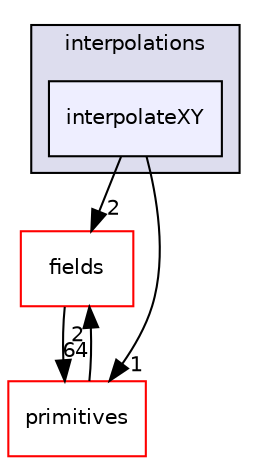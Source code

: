digraph "src/OpenFOAM/interpolations/interpolateXY" {
  bgcolor=transparent;
  compound=true
  node [ fontsize="10", fontname="Helvetica"];
  edge [ labelfontsize="10", labelfontname="Helvetica"];
  subgraph clusterdir_e764f87aebd421bcba631b254777cd25 {
    graph [ bgcolor="#ddddee", pencolor="black", label="interpolations" fontname="Helvetica", fontsize="10", URL="dir_e764f87aebd421bcba631b254777cd25.html"]
  dir_e3588e627be5dc15d34f97aacb9403c2 [shape=box, label="interpolateXY", style="filled", fillcolor="#eeeeff", pencolor="black", URL="dir_e3588e627be5dc15d34f97aacb9403c2.html"];
  }
  dir_962442b8f989d5529fab5e0f0e4ffb74 [shape=box label="fields" color="red" URL="dir_962442b8f989d5529fab5e0f0e4ffb74.html"];
  dir_3e50f45338116b169052b428016851aa [shape=box label="primitives" color="red" URL="dir_3e50f45338116b169052b428016851aa.html"];
  dir_962442b8f989d5529fab5e0f0e4ffb74->dir_3e50f45338116b169052b428016851aa [headlabel="64", labeldistance=1.5 headhref="dir_002021_002325.html"];
  dir_e3588e627be5dc15d34f97aacb9403c2->dir_962442b8f989d5529fab5e0f0e4ffb74 [headlabel="2", labeldistance=1.5 headhref="dir_002122_002021.html"];
  dir_e3588e627be5dc15d34f97aacb9403c2->dir_3e50f45338116b169052b428016851aa [headlabel="1", labeldistance=1.5 headhref="dir_002122_002325.html"];
  dir_3e50f45338116b169052b428016851aa->dir_962442b8f989d5529fab5e0f0e4ffb74 [headlabel="2", labeldistance=1.5 headhref="dir_002325_002021.html"];
}
